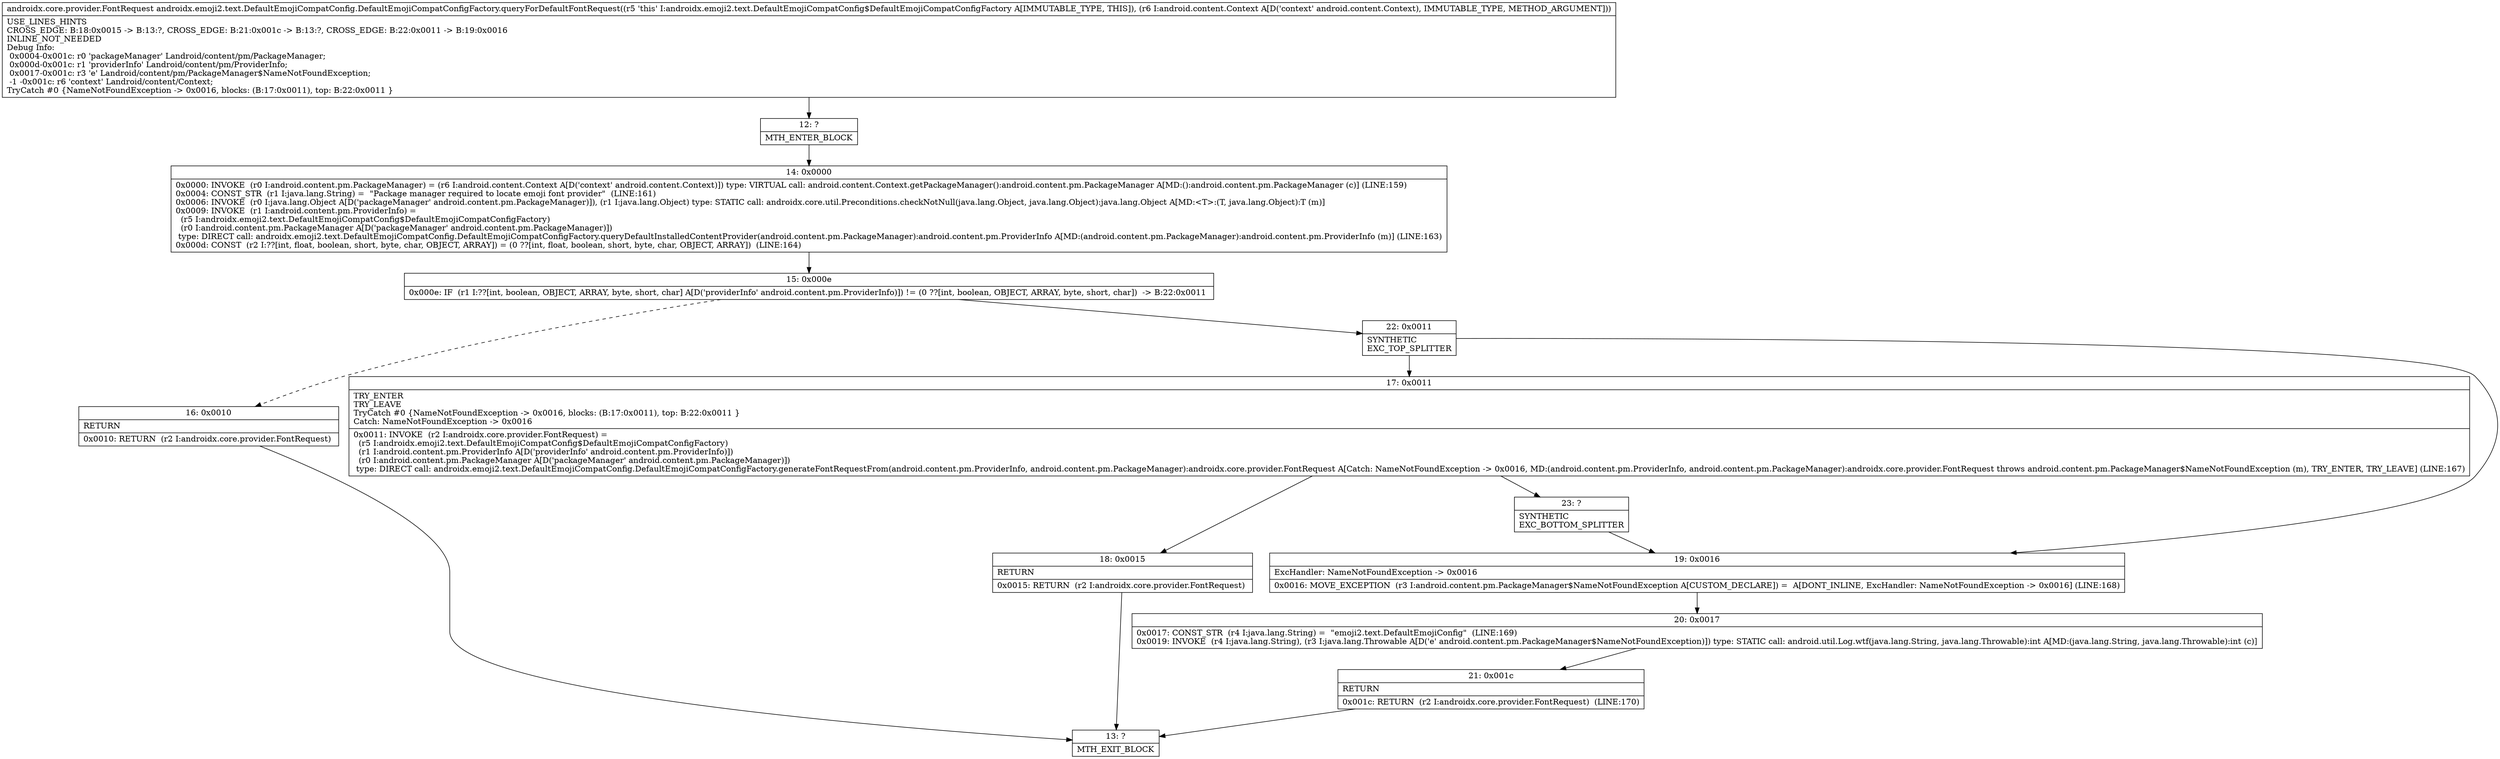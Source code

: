 digraph "CFG forandroidx.emoji2.text.DefaultEmojiCompatConfig.DefaultEmojiCompatConfigFactory.queryForDefaultFontRequest(Landroid\/content\/Context;)Landroidx\/core\/provider\/FontRequest;" {
Node_12 [shape=record,label="{12\:\ ?|MTH_ENTER_BLOCK\l}"];
Node_14 [shape=record,label="{14\:\ 0x0000|0x0000: INVOKE  (r0 I:android.content.pm.PackageManager) = (r6 I:android.content.Context A[D('context' android.content.Context)]) type: VIRTUAL call: android.content.Context.getPackageManager():android.content.pm.PackageManager A[MD:():android.content.pm.PackageManager (c)] (LINE:159)\l0x0004: CONST_STR  (r1 I:java.lang.String) =  \"Package manager required to locate emoji font provider\"  (LINE:161)\l0x0006: INVOKE  (r0 I:java.lang.Object A[D('packageManager' android.content.pm.PackageManager)]), (r1 I:java.lang.Object) type: STATIC call: androidx.core.util.Preconditions.checkNotNull(java.lang.Object, java.lang.Object):java.lang.Object A[MD:\<T\>:(T, java.lang.Object):T (m)]\l0x0009: INVOKE  (r1 I:android.content.pm.ProviderInfo) = \l  (r5 I:androidx.emoji2.text.DefaultEmojiCompatConfig$DefaultEmojiCompatConfigFactory)\l  (r0 I:android.content.pm.PackageManager A[D('packageManager' android.content.pm.PackageManager)])\l type: DIRECT call: androidx.emoji2.text.DefaultEmojiCompatConfig.DefaultEmojiCompatConfigFactory.queryDefaultInstalledContentProvider(android.content.pm.PackageManager):android.content.pm.ProviderInfo A[MD:(android.content.pm.PackageManager):android.content.pm.ProviderInfo (m)] (LINE:163)\l0x000d: CONST  (r2 I:??[int, float, boolean, short, byte, char, OBJECT, ARRAY]) = (0 ??[int, float, boolean, short, byte, char, OBJECT, ARRAY])  (LINE:164)\l}"];
Node_15 [shape=record,label="{15\:\ 0x000e|0x000e: IF  (r1 I:??[int, boolean, OBJECT, ARRAY, byte, short, char] A[D('providerInfo' android.content.pm.ProviderInfo)]) != (0 ??[int, boolean, OBJECT, ARRAY, byte, short, char])  \-\> B:22:0x0011 \l}"];
Node_16 [shape=record,label="{16\:\ 0x0010|RETURN\l|0x0010: RETURN  (r2 I:androidx.core.provider.FontRequest) \l}"];
Node_13 [shape=record,label="{13\:\ ?|MTH_EXIT_BLOCK\l}"];
Node_22 [shape=record,label="{22\:\ 0x0011|SYNTHETIC\lEXC_TOP_SPLITTER\l}"];
Node_17 [shape=record,label="{17\:\ 0x0011|TRY_ENTER\lTRY_LEAVE\lTryCatch #0 \{NameNotFoundException \-\> 0x0016, blocks: (B:17:0x0011), top: B:22:0x0011 \}\lCatch: NameNotFoundException \-\> 0x0016\l|0x0011: INVOKE  (r2 I:androidx.core.provider.FontRequest) = \l  (r5 I:androidx.emoji2.text.DefaultEmojiCompatConfig$DefaultEmojiCompatConfigFactory)\l  (r1 I:android.content.pm.ProviderInfo A[D('providerInfo' android.content.pm.ProviderInfo)])\l  (r0 I:android.content.pm.PackageManager A[D('packageManager' android.content.pm.PackageManager)])\l type: DIRECT call: androidx.emoji2.text.DefaultEmojiCompatConfig.DefaultEmojiCompatConfigFactory.generateFontRequestFrom(android.content.pm.ProviderInfo, android.content.pm.PackageManager):androidx.core.provider.FontRequest A[Catch: NameNotFoundException \-\> 0x0016, MD:(android.content.pm.ProviderInfo, android.content.pm.PackageManager):androidx.core.provider.FontRequest throws android.content.pm.PackageManager$NameNotFoundException (m), TRY_ENTER, TRY_LEAVE] (LINE:167)\l}"];
Node_18 [shape=record,label="{18\:\ 0x0015|RETURN\l|0x0015: RETURN  (r2 I:androidx.core.provider.FontRequest) \l}"];
Node_23 [shape=record,label="{23\:\ ?|SYNTHETIC\lEXC_BOTTOM_SPLITTER\l}"];
Node_19 [shape=record,label="{19\:\ 0x0016|ExcHandler: NameNotFoundException \-\> 0x0016\l|0x0016: MOVE_EXCEPTION  (r3 I:android.content.pm.PackageManager$NameNotFoundException A[CUSTOM_DECLARE]) =  A[DONT_INLINE, ExcHandler: NameNotFoundException \-\> 0x0016] (LINE:168)\l}"];
Node_20 [shape=record,label="{20\:\ 0x0017|0x0017: CONST_STR  (r4 I:java.lang.String) =  \"emoji2.text.DefaultEmojiConfig\"  (LINE:169)\l0x0019: INVOKE  (r4 I:java.lang.String), (r3 I:java.lang.Throwable A[D('e' android.content.pm.PackageManager$NameNotFoundException)]) type: STATIC call: android.util.Log.wtf(java.lang.String, java.lang.Throwable):int A[MD:(java.lang.String, java.lang.Throwable):int (c)]\l}"];
Node_21 [shape=record,label="{21\:\ 0x001c|RETURN\l|0x001c: RETURN  (r2 I:androidx.core.provider.FontRequest)  (LINE:170)\l}"];
MethodNode[shape=record,label="{androidx.core.provider.FontRequest androidx.emoji2.text.DefaultEmojiCompatConfig.DefaultEmojiCompatConfigFactory.queryForDefaultFontRequest((r5 'this' I:androidx.emoji2.text.DefaultEmojiCompatConfig$DefaultEmojiCompatConfigFactory A[IMMUTABLE_TYPE, THIS]), (r6 I:android.content.Context A[D('context' android.content.Context), IMMUTABLE_TYPE, METHOD_ARGUMENT]))  | USE_LINES_HINTS\lCROSS_EDGE: B:18:0x0015 \-\> B:13:?, CROSS_EDGE: B:21:0x001c \-\> B:13:?, CROSS_EDGE: B:22:0x0011 \-\> B:19:0x0016\lINLINE_NOT_NEEDED\lDebug Info:\l  0x0004\-0x001c: r0 'packageManager' Landroid\/content\/pm\/PackageManager;\l  0x000d\-0x001c: r1 'providerInfo' Landroid\/content\/pm\/ProviderInfo;\l  0x0017\-0x001c: r3 'e' Landroid\/content\/pm\/PackageManager$NameNotFoundException;\l  \-1 \-0x001c: r6 'context' Landroid\/content\/Context;\lTryCatch #0 \{NameNotFoundException \-\> 0x0016, blocks: (B:17:0x0011), top: B:22:0x0011 \}\l}"];
MethodNode -> Node_12;Node_12 -> Node_14;
Node_14 -> Node_15;
Node_15 -> Node_16[style=dashed];
Node_15 -> Node_22;
Node_16 -> Node_13;
Node_22 -> Node_17;
Node_22 -> Node_19;
Node_17 -> Node_18;
Node_17 -> Node_23;
Node_18 -> Node_13;
Node_23 -> Node_19;
Node_19 -> Node_20;
Node_20 -> Node_21;
Node_21 -> Node_13;
}

